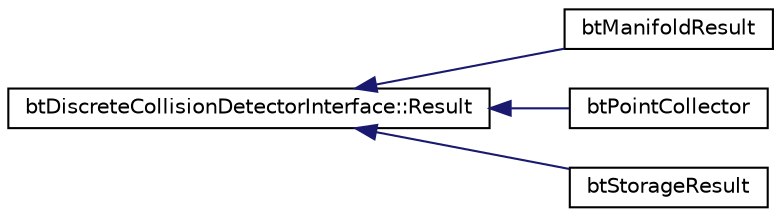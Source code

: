 digraph G
{
  edge [fontname="Helvetica",fontsize="10",labelfontname="Helvetica",labelfontsize="10"];
  node [fontname="Helvetica",fontsize="10",shape=record];
  rankdir="LR";
  Node1 [label="btDiscreteCollisionDetectorInterface::Result",height=0.2,width=0.4,color="black", fillcolor="white", style="filled",URL="$structbtDiscreteCollisionDetectorInterface_1_1Result.html"];
  Node1 -> Node2 [dir="back",color="midnightblue",fontsize="10",style="solid",fontname="Helvetica"];
  Node2 [label="btManifoldResult",height=0.2,width=0.4,color="black", fillcolor="white", style="filled",URL="$classbtManifoldResult.html",tooltip="btManifoldResult is a helper class to manage contact results."];
  Node1 -> Node3 [dir="back",color="midnightblue",fontsize="10",style="solid",fontname="Helvetica"];
  Node3 [label="btPointCollector",height=0.2,width=0.4,color="black", fillcolor="white", style="filled",URL="$structbtPointCollector.html"];
  Node1 -> Node4 [dir="back",color="midnightblue",fontsize="10",style="solid",fontname="Helvetica"];
  Node4 [label="btStorageResult",height=0.2,width=0.4,color="black", fillcolor="white", style="filled",URL="$structbtStorageResult.html"];
}
